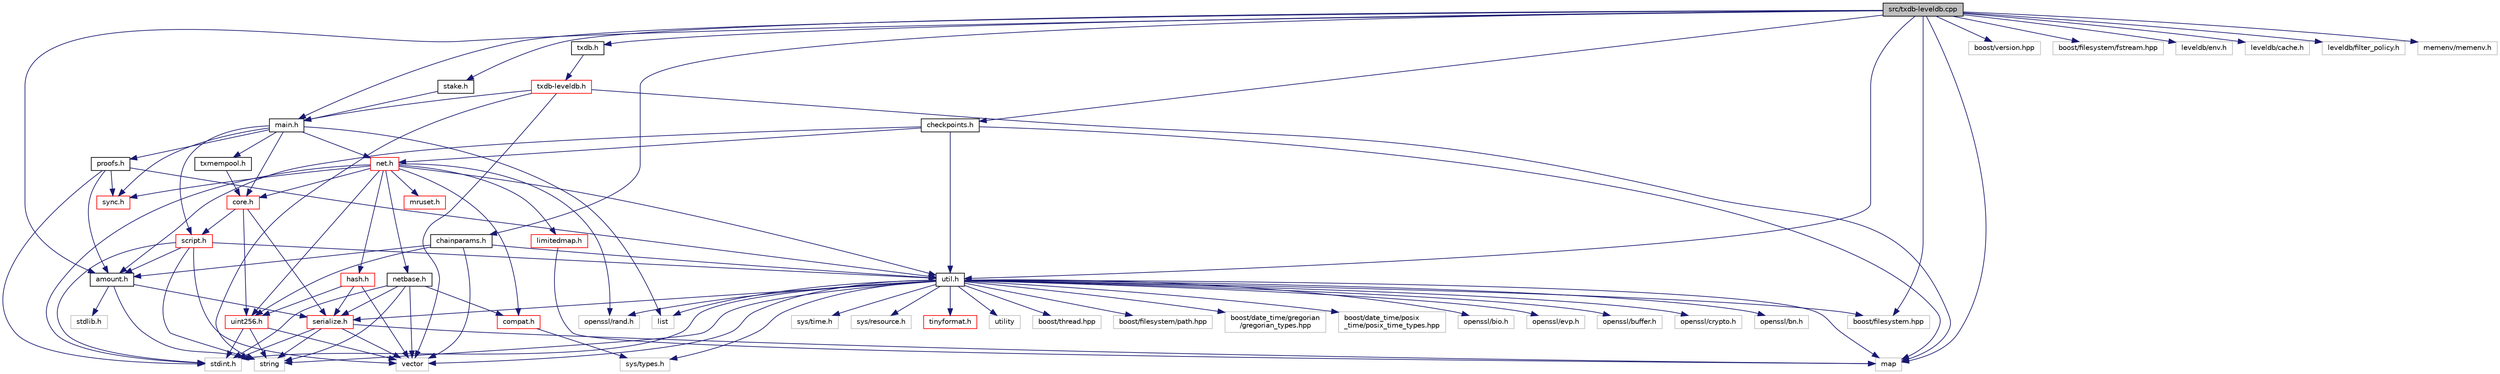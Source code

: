 digraph "src/txdb-leveldb.cpp"
{
  edge [fontname="Helvetica",fontsize="10",labelfontname="Helvetica",labelfontsize="10"];
  node [fontname="Helvetica",fontsize="10",shape=record];
  Node0 [label="src/txdb-leveldb.cpp",height=0.2,width=0.4,color="black", fillcolor="grey75", style="filled", fontcolor="black"];
  Node0 -> Node1 [color="midnightblue",fontsize="10",style="solid",fontname="Helvetica"];
  Node1 [label="map",height=0.2,width=0.4,color="grey75", fillcolor="white", style="filled"];
  Node0 -> Node2 [color="midnightblue",fontsize="10",style="solid",fontname="Helvetica"];
  Node2 [label="boost/version.hpp",height=0.2,width=0.4,color="grey75", fillcolor="white", style="filled"];
  Node0 -> Node3 [color="midnightblue",fontsize="10",style="solid",fontname="Helvetica"];
  Node3 [label="boost/filesystem.hpp",height=0.2,width=0.4,color="grey75", fillcolor="white", style="filled"];
  Node0 -> Node4 [color="midnightblue",fontsize="10",style="solid",fontname="Helvetica"];
  Node4 [label="boost/filesystem/fstream.hpp",height=0.2,width=0.4,color="grey75", fillcolor="white", style="filled"];
  Node0 -> Node5 [color="midnightblue",fontsize="10",style="solid",fontname="Helvetica"];
  Node5 [label="leveldb/env.h",height=0.2,width=0.4,color="grey75", fillcolor="white", style="filled"];
  Node0 -> Node6 [color="midnightblue",fontsize="10",style="solid",fontname="Helvetica"];
  Node6 [label="leveldb/cache.h",height=0.2,width=0.4,color="grey75", fillcolor="white", style="filled"];
  Node0 -> Node7 [color="midnightblue",fontsize="10",style="solid",fontname="Helvetica"];
  Node7 [label="leveldb/filter_policy.h",height=0.2,width=0.4,color="grey75", fillcolor="white", style="filled"];
  Node0 -> Node8 [color="midnightblue",fontsize="10",style="solid",fontname="Helvetica"];
  Node8 [label="memenv/memenv.h",height=0.2,width=0.4,color="grey75", fillcolor="white", style="filled"];
  Node0 -> Node9 [color="midnightblue",fontsize="10",style="solid",fontname="Helvetica"];
  Node9 [label="stake.h",height=0.2,width=0.4,color="black", fillcolor="white", style="filled",URL="$stake_8h.html"];
  Node9 -> Node10 [color="midnightblue",fontsize="10",style="solid",fontname="Helvetica"];
  Node10 [label="main.h",height=0.2,width=0.4,color="black", fillcolor="white", style="filled",URL="$main_8h.html"];
  Node10 -> Node11 [color="midnightblue",fontsize="10",style="solid",fontname="Helvetica"];
  Node11 [label="proofs.h",height=0.2,width=0.4,color="black", fillcolor="white", style="filled",URL="$proofs_8h.html"];
  Node11 -> Node12 [color="midnightblue",fontsize="10",style="solid",fontname="Helvetica"];
  Node12 [label="stdint.h",height=0.2,width=0.4,color="grey75", fillcolor="white", style="filled"];
  Node11 -> Node13 [color="midnightblue",fontsize="10",style="solid",fontname="Helvetica"];
  Node13 [label="amount.h",height=0.2,width=0.4,color="black", fillcolor="white", style="filled",URL="$amount_8h.html"];
  Node13 -> Node14 [color="midnightblue",fontsize="10",style="solid",fontname="Helvetica"];
  Node14 [label="serialize.h",height=0.2,width=0.4,color="red", fillcolor="white", style="filled",URL="$serialize_8h.html"];
  Node14 -> Node15 [color="midnightblue",fontsize="10",style="solid",fontname="Helvetica"];
  Node15 [label="string",height=0.2,width=0.4,color="grey75", fillcolor="white", style="filled"];
  Node14 -> Node16 [color="midnightblue",fontsize="10",style="solid",fontname="Helvetica"];
  Node16 [label="vector",height=0.2,width=0.4,color="grey75", fillcolor="white", style="filled"];
  Node14 -> Node1 [color="midnightblue",fontsize="10",style="solid",fontname="Helvetica"];
  Node14 -> Node12 [color="midnightblue",fontsize="10",style="solid",fontname="Helvetica"];
  Node13 -> Node26 [color="midnightblue",fontsize="10",style="solid",fontname="Helvetica"];
  Node26 [label="stdlib.h",height=0.2,width=0.4,color="grey75", fillcolor="white", style="filled"];
  Node13 -> Node15 [color="midnightblue",fontsize="10",style="solid",fontname="Helvetica"];
  Node11 -> Node32 [color="midnightblue",fontsize="10",style="solid",fontname="Helvetica"];
  Node32 [label="sync.h",height=0.2,width=0.4,color="red", fillcolor="white", style="filled",URL="$sync_8h.html"];
  Node11 -> Node37 [color="midnightblue",fontsize="10",style="solid",fontname="Helvetica"];
  Node37 [label="util.h",height=0.2,width=0.4,color="black", fillcolor="white", style="filled",URL="$util_8h.html"];
  Node37 -> Node38 [color="midnightblue",fontsize="10",style="solid",fontname="Helvetica"];
  Node38 [label="sys/types.h",height=0.2,width=0.4,color="grey75", fillcolor="white", style="filled"];
  Node37 -> Node39 [color="midnightblue",fontsize="10",style="solid",fontname="Helvetica"];
  Node39 [label="sys/time.h",height=0.2,width=0.4,color="grey75", fillcolor="white", style="filled"];
  Node37 -> Node40 [color="midnightblue",fontsize="10",style="solid",fontname="Helvetica"];
  Node40 [label="sys/resource.h",height=0.2,width=0.4,color="grey75", fillcolor="white", style="filled"];
  Node37 -> Node14 [color="midnightblue",fontsize="10",style="solid",fontname="Helvetica"];
  Node37 -> Node41 [color="midnightblue",fontsize="10",style="solid",fontname="Helvetica"];
  Node41 [label="tinyformat.h",height=0.2,width=0.4,color="red", fillcolor="white", style="filled",URL="$tinyformat_8h.html"];
  Node37 -> Node1 [color="midnightblue",fontsize="10",style="solid",fontname="Helvetica"];
  Node37 -> Node45 [color="midnightblue",fontsize="10",style="solid",fontname="Helvetica"];
  Node45 [label="list",height=0.2,width=0.4,color="grey75", fillcolor="white", style="filled"];
  Node37 -> Node46 [color="midnightblue",fontsize="10",style="solid",fontname="Helvetica"];
  Node46 [label="utility",height=0.2,width=0.4,color="grey75", fillcolor="white", style="filled"];
  Node37 -> Node16 [color="midnightblue",fontsize="10",style="solid",fontname="Helvetica"];
  Node37 -> Node15 [color="midnightblue",fontsize="10",style="solid",fontname="Helvetica"];
  Node37 -> Node47 [color="midnightblue",fontsize="10",style="solid",fontname="Helvetica"];
  Node47 [label="boost/thread.hpp",height=0.2,width=0.4,color="grey75", fillcolor="white", style="filled"];
  Node37 -> Node3 [color="midnightblue",fontsize="10",style="solid",fontname="Helvetica"];
  Node37 -> Node48 [color="midnightblue",fontsize="10",style="solid",fontname="Helvetica"];
  Node48 [label="boost/filesystem/path.hpp",height=0.2,width=0.4,color="grey75", fillcolor="white", style="filled"];
  Node37 -> Node49 [color="midnightblue",fontsize="10",style="solid",fontname="Helvetica"];
  Node49 [label="boost/date_time/gregorian\l/gregorian_types.hpp",height=0.2,width=0.4,color="grey75", fillcolor="white", style="filled"];
  Node37 -> Node50 [color="midnightblue",fontsize="10",style="solid",fontname="Helvetica"];
  Node50 [label="boost/date_time/posix\l_time/posix_time_types.hpp",height=0.2,width=0.4,color="grey75", fillcolor="white", style="filled"];
  Node37 -> Node51 [color="midnightblue",fontsize="10",style="solid",fontname="Helvetica"];
  Node51 [label="openssl/bio.h",height=0.2,width=0.4,color="grey75", fillcolor="white", style="filled"];
  Node37 -> Node52 [color="midnightblue",fontsize="10",style="solid",fontname="Helvetica"];
  Node52 [label="openssl/evp.h",height=0.2,width=0.4,color="grey75", fillcolor="white", style="filled"];
  Node37 -> Node53 [color="midnightblue",fontsize="10",style="solid",fontname="Helvetica"];
  Node53 [label="openssl/buffer.h",height=0.2,width=0.4,color="grey75", fillcolor="white", style="filled"];
  Node37 -> Node54 [color="midnightblue",fontsize="10",style="solid",fontname="Helvetica"];
  Node54 [label="openssl/crypto.h",height=0.2,width=0.4,color="grey75", fillcolor="white", style="filled"];
  Node37 -> Node55 [color="midnightblue",fontsize="10",style="solid",fontname="Helvetica"];
  Node55 [label="openssl/rand.h",height=0.2,width=0.4,color="grey75", fillcolor="white", style="filled"];
  Node37 -> Node56 [color="midnightblue",fontsize="10",style="solid",fontname="Helvetica"];
  Node56 [label="openssl/bn.h",height=0.2,width=0.4,color="grey75", fillcolor="white", style="filled"];
  Node37 -> Node12 [color="midnightblue",fontsize="10",style="solid",fontname="Helvetica"];
  Node10 -> Node57 [color="midnightblue",fontsize="10",style="solid",fontname="Helvetica"];
  Node57 [label="core.h",height=0.2,width=0.4,color="red", fillcolor="white", style="filled",URL="$core_8h.html"];
  Node57 -> Node58 [color="midnightblue",fontsize="10",style="solid",fontname="Helvetica"];
  Node58 [label="uint256.h",height=0.2,width=0.4,color="red", fillcolor="white", style="filled",URL="$uint256_8h.html"];
  Node58 -> Node12 [color="midnightblue",fontsize="10",style="solid",fontname="Helvetica"];
  Node58 -> Node15 [color="midnightblue",fontsize="10",style="solid",fontname="Helvetica"];
  Node58 -> Node16 [color="midnightblue",fontsize="10",style="solid",fontname="Helvetica"];
  Node57 -> Node14 [color="midnightblue",fontsize="10",style="solid",fontname="Helvetica"];
  Node57 -> Node60 [color="midnightblue",fontsize="10",style="solid",fontname="Helvetica"];
  Node60 [label="script.h",height=0.2,width=0.4,color="red", fillcolor="white", style="filled",URL="$script_8h.html"];
  Node60 -> Node15 [color="midnightblue",fontsize="10",style="solid",fontname="Helvetica"];
  Node60 -> Node16 [color="midnightblue",fontsize="10",style="solid",fontname="Helvetica"];
  Node60 -> Node12 [color="midnightblue",fontsize="10",style="solid",fontname="Helvetica"];
  Node60 -> Node37 [color="midnightblue",fontsize="10",style="solid",fontname="Helvetica"];
  Node60 -> Node13 [color="midnightblue",fontsize="10",style="solid",fontname="Helvetica"];
  Node10 -> Node32 [color="midnightblue",fontsize="10",style="solid",fontname="Helvetica"];
  Node10 -> Node75 [color="midnightblue",fontsize="10",style="solid",fontname="Helvetica"];
  Node75 [label="txmempool.h",height=0.2,width=0.4,color="black", fillcolor="white", style="filled",URL="$txmempool_8h.html"];
  Node75 -> Node57 [color="midnightblue",fontsize="10",style="solid",fontname="Helvetica"];
  Node10 -> Node76 [color="midnightblue",fontsize="10",style="solid",fontname="Helvetica"];
  Node76 [label="net.h",height=0.2,width=0.4,color="red", fillcolor="white", style="filled",URL="$net_8h.html"];
  Node76 -> Node77 [color="midnightblue",fontsize="10",style="solid",fontname="Helvetica"];
  Node77 [label="compat.h",height=0.2,width=0.4,color="red", fillcolor="white", style="filled",URL="$compat_8h.html"];
  Node77 -> Node38 [color="midnightblue",fontsize="10",style="solid",fontname="Helvetica"];
  Node76 -> Node57 [color="midnightblue",fontsize="10",style="solid",fontname="Helvetica"];
  Node76 -> Node66 [color="midnightblue",fontsize="10",style="solid",fontname="Helvetica"];
  Node66 [label="hash.h",height=0.2,width=0.4,color="red", fillcolor="white", style="filled",URL="$hash_8h.html"];
  Node66 -> Node58 [color="midnightblue",fontsize="10",style="solid",fontname="Helvetica"];
  Node66 -> Node14 [color="midnightblue",fontsize="10",style="solid",fontname="Helvetica"];
  Node66 -> Node16 [color="midnightblue",fontsize="10",style="solid",fontname="Helvetica"];
  Node76 -> Node90 [color="midnightblue",fontsize="10",style="solid",fontname="Helvetica"];
  Node90 [label="limitedmap.h",height=0.2,width=0.4,color="red", fillcolor="white", style="filled",URL="$limitedmap_8h.html"];
  Node90 -> Node1 [color="midnightblue",fontsize="10",style="solid",fontname="Helvetica"];
  Node76 -> Node91 [color="midnightblue",fontsize="10",style="solid",fontname="Helvetica"];
  Node91 [label="mruset.h",height=0.2,width=0.4,color="red", fillcolor="white", style="filled",URL="$mruset_8h.html"];
  Node76 -> Node93 [color="midnightblue",fontsize="10",style="solid",fontname="Helvetica"];
  Node93 [label="netbase.h",height=0.2,width=0.4,color="black", fillcolor="white", style="filled",URL="$netbase_8h.html"];
  Node93 -> Node77 [color="midnightblue",fontsize="10",style="solid",fontname="Helvetica"];
  Node93 -> Node14 [color="midnightblue",fontsize="10",style="solid",fontname="Helvetica"];
  Node93 -> Node12 [color="midnightblue",fontsize="10",style="solid",fontname="Helvetica"];
  Node93 -> Node15 [color="midnightblue",fontsize="10",style="solid",fontname="Helvetica"];
  Node93 -> Node16 [color="midnightblue",fontsize="10",style="solid",fontname="Helvetica"];
  Node76 -> Node32 [color="midnightblue",fontsize="10",style="solid",fontname="Helvetica"];
  Node76 -> Node58 [color="midnightblue",fontsize="10",style="solid",fontname="Helvetica"];
  Node76 -> Node37 [color="midnightblue",fontsize="10",style="solid",fontname="Helvetica"];
  Node76 -> Node12 [color="midnightblue",fontsize="10",style="solid",fontname="Helvetica"];
  Node76 -> Node55 [color="midnightblue",fontsize="10",style="solid",fontname="Helvetica"];
  Node10 -> Node60 [color="midnightblue",fontsize="10",style="solid",fontname="Helvetica"];
  Node10 -> Node45 [color="midnightblue",fontsize="10",style="solid",fontname="Helvetica"];
  Node0 -> Node97 [color="midnightblue",fontsize="10",style="solid",fontname="Helvetica"];
  Node97 [label="checkpoints.h",height=0.2,width=0.4,color="black", fillcolor="white", style="filled",URL="$checkpoints_8h.html"];
  Node97 -> Node1 [color="midnightblue",fontsize="10",style="solid",fontname="Helvetica"];
  Node97 -> Node76 [color="midnightblue",fontsize="10",style="solid",fontname="Helvetica"];
  Node97 -> Node37 [color="midnightblue",fontsize="10",style="solid",fontname="Helvetica"];
  Node97 -> Node13 [color="midnightblue",fontsize="10",style="solid",fontname="Helvetica"];
  Node0 -> Node98 [color="midnightblue",fontsize="10",style="solid",fontname="Helvetica"];
  Node98 [label="txdb.h",height=0.2,width=0.4,color="black", fillcolor="white", style="filled",URL="$txdb_8h.html"];
  Node98 -> Node99 [color="midnightblue",fontsize="10",style="solid",fontname="Helvetica"];
  Node99 [label="txdb-leveldb.h",height=0.2,width=0.4,color="red", fillcolor="white", style="filled",URL="$txdb-leveldb_8h.html"];
  Node99 -> Node10 [color="midnightblue",fontsize="10",style="solid",fontname="Helvetica"];
  Node99 -> Node1 [color="midnightblue",fontsize="10",style="solid",fontname="Helvetica"];
  Node99 -> Node15 [color="midnightblue",fontsize="10",style="solid",fontname="Helvetica"];
  Node99 -> Node16 [color="midnightblue",fontsize="10",style="solid",fontname="Helvetica"];
  Node0 -> Node37 [color="midnightblue",fontsize="10",style="solid",fontname="Helvetica"];
  Node0 -> Node13 [color="midnightblue",fontsize="10",style="solid",fontname="Helvetica"];
  Node0 -> Node10 [color="midnightblue",fontsize="10",style="solid",fontname="Helvetica"];
  Node0 -> Node95 [color="midnightblue",fontsize="10",style="solid",fontname="Helvetica"];
  Node95 [label="chainparams.h",height=0.2,width=0.4,color="black", fillcolor="white", style="filled",URL="$chainparams_8h.html"];
  Node95 -> Node58 [color="midnightblue",fontsize="10",style="solid",fontname="Helvetica"];
  Node95 -> Node37 [color="midnightblue",fontsize="10",style="solid",fontname="Helvetica"];
  Node95 -> Node13 [color="midnightblue",fontsize="10",style="solid",fontname="Helvetica"];
  Node95 -> Node16 [color="midnightblue",fontsize="10",style="solid",fontname="Helvetica"];
}
